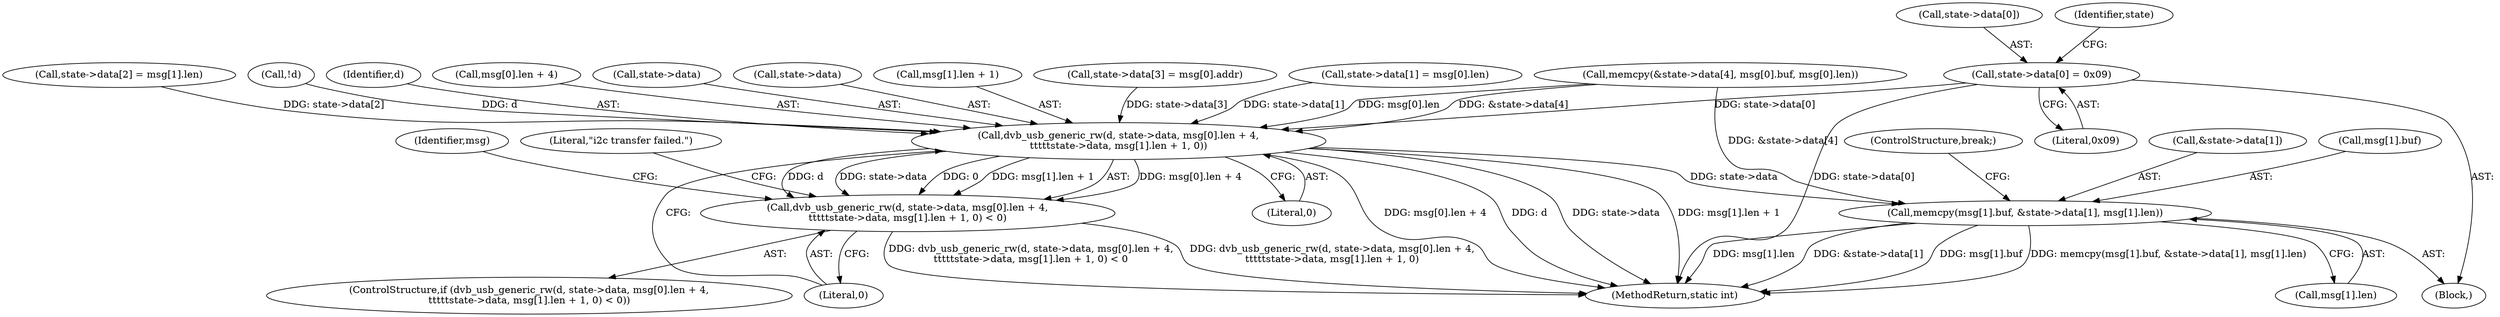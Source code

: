 digraph "0_linux_606142af57dad981b78707234cfbd15f9f7b7125_1@pointer" {
"1000332" [label="(Call,state->data[0] = 0x09)"];
"1000391" [label="(Call,dvb_usb_generic_rw(d, state->data, msg[0].len + 4,\n\t\t\t\t\tstate->data, msg[1].len + 1, 0))"];
"1000390" [label="(Call,dvb_usb_generic_rw(d, state->data, msg[0].len + 4,\n\t\t\t\t\tstate->data, msg[1].len + 1, 0) < 0)"];
"1000417" [label="(Call,memcpy(msg[1].buf, &state->data[1], msg[1].len))"];
"1000392" [label="(Identifier,d)"];
"1000396" [label="(Call,msg[0].len + 4)"];
"1000420" [label="(Identifier,msg)"];
"1000434" [label="(ControlStructure,break;)"];
"1000403" [label="(Call,state->data)"];
"1000429" [label="(Call,msg[1].len)"];
"1000393" [label="(Call,state->data)"];
"1000339" [label="(Call,state->data[1] = msg[0].len)"];
"1000451" [label="(MethodReturn,static int)"];
"1000406" [label="(Call,msg[1].len + 1)"];
"1000338" [label="(Literal,0x09)"];
"1000361" [label="(Call,state->data[3] = msg[0].addr)"];
"1000389" [label="(ControlStructure,if (dvb_usb_generic_rw(d, state->data, msg[0].len + 4,\n\t\t\t\t\tstate->data, msg[1].len + 1, 0) < 0))"];
"1000423" [label="(Call,&state->data[1])"];
"1000413" [label="(Literal,0)"];
"1000391" [label="(Call,dvb_usb_generic_rw(d, state->data, msg[0].len + 4,\n\t\t\t\t\tstate->data, msg[1].len + 1, 0))"];
"1000372" [label="(Call,memcpy(&state->data[4], msg[0].buf, msg[0].len))"];
"1000333" [label="(Call,state->data[0])"];
"1000418" [label="(Call,msg[1].buf)"];
"1000414" [label="(Literal,0)"];
"1000154" [label="(Block,)"];
"1000342" [label="(Identifier,state)"];
"1000114" [label="(Call,!d)"];
"1000417" [label="(Call,memcpy(msg[1].buf, &state->data[1], msg[1].len))"];
"1000416" [label="(Literal,\"i2c transfer failed.\")"];
"1000332" [label="(Call,state->data[0] = 0x09)"];
"1000350" [label="(Call,state->data[2] = msg[1].len)"];
"1000390" [label="(Call,dvb_usb_generic_rw(d, state->data, msg[0].len + 4,\n\t\t\t\t\tstate->data, msg[1].len + 1, 0) < 0)"];
"1000332" -> "1000154"  [label="AST: "];
"1000332" -> "1000338"  [label="CFG: "];
"1000333" -> "1000332"  [label="AST: "];
"1000338" -> "1000332"  [label="AST: "];
"1000342" -> "1000332"  [label="CFG: "];
"1000332" -> "1000451"  [label="DDG: state->data[0]"];
"1000332" -> "1000391"  [label="DDG: state->data[0]"];
"1000391" -> "1000390"  [label="AST: "];
"1000391" -> "1000413"  [label="CFG: "];
"1000392" -> "1000391"  [label="AST: "];
"1000393" -> "1000391"  [label="AST: "];
"1000396" -> "1000391"  [label="AST: "];
"1000403" -> "1000391"  [label="AST: "];
"1000406" -> "1000391"  [label="AST: "];
"1000413" -> "1000391"  [label="AST: "];
"1000414" -> "1000391"  [label="CFG: "];
"1000391" -> "1000451"  [label="DDG: msg[0].len + 4"];
"1000391" -> "1000451"  [label="DDG: d"];
"1000391" -> "1000451"  [label="DDG: state->data"];
"1000391" -> "1000451"  [label="DDG: msg[1].len + 1"];
"1000391" -> "1000390"  [label="DDG: msg[0].len + 4"];
"1000391" -> "1000390"  [label="DDG: d"];
"1000391" -> "1000390"  [label="DDG: state->data"];
"1000391" -> "1000390"  [label="DDG: 0"];
"1000391" -> "1000390"  [label="DDG: msg[1].len + 1"];
"1000114" -> "1000391"  [label="DDG: d"];
"1000350" -> "1000391"  [label="DDG: state->data[2]"];
"1000372" -> "1000391"  [label="DDG: &state->data[4]"];
"1000372" -> "1000391"  [label="DDG: msg[0].len"];
"1000339" -> "1000391"  [label="DDG: state->data[1]"];
"1000361" -> "1000391"  [label="DDG: state->data[3]"];
"1000391" -> "1000417"  [label="DDG: state->data"];
"1000390" -> "1000389"  [label="AST: "];
"1000390" -> "1000414"  [label="CFG: "];
"1000414" -> "1000390"  [label="AST: "];
"1000416" -> "1000390"  [label="CFG: "];
"1000420" -> "1000390"  [label="CFG: "];
"1000390" -> "1000451"  [label="DDG: dvb_usb_generic_rw(d, state->data, msg[0].len + 4,\n\t\t\t\t\tstate->data, msg[1].len + 1, 0) < 0"];
"1000390" -> "1000451"  [label="DDG: dvb_usb_generic_rw(d, state->data, msg[0].len + 4,\n\t\t\t\t\tstate->data, msg[1].len + 1, 0)"];
"1000417" -> "1000154"  [label="AST: "];
"1000417" -> "1000429"  [label="CFG: "];
"1000418" -> "1000417"  [label="AST: "];
"1000423" -> "1000417"  [label="AST: "];
"1000429" -> "1000417"  [label="AST: "];
"1000434" -> "1000417"  [label="CFG: "];
"1000417" -> "1000451"  [label="DDG: &state->data[1]"];
"1000417" -> "1000451"  [label="DDG: msg[1].buf"];
"1000417" -> "1000451"  [label="DDG: memcpy(msg[1].buf, &state->data[1], msg[1].len)"];
"1000417" -> "1000451"  [label="DDG: msg[1].len"];
"1000372" -> "1000417"  [label="DDG: &state->data[4]"];
}

